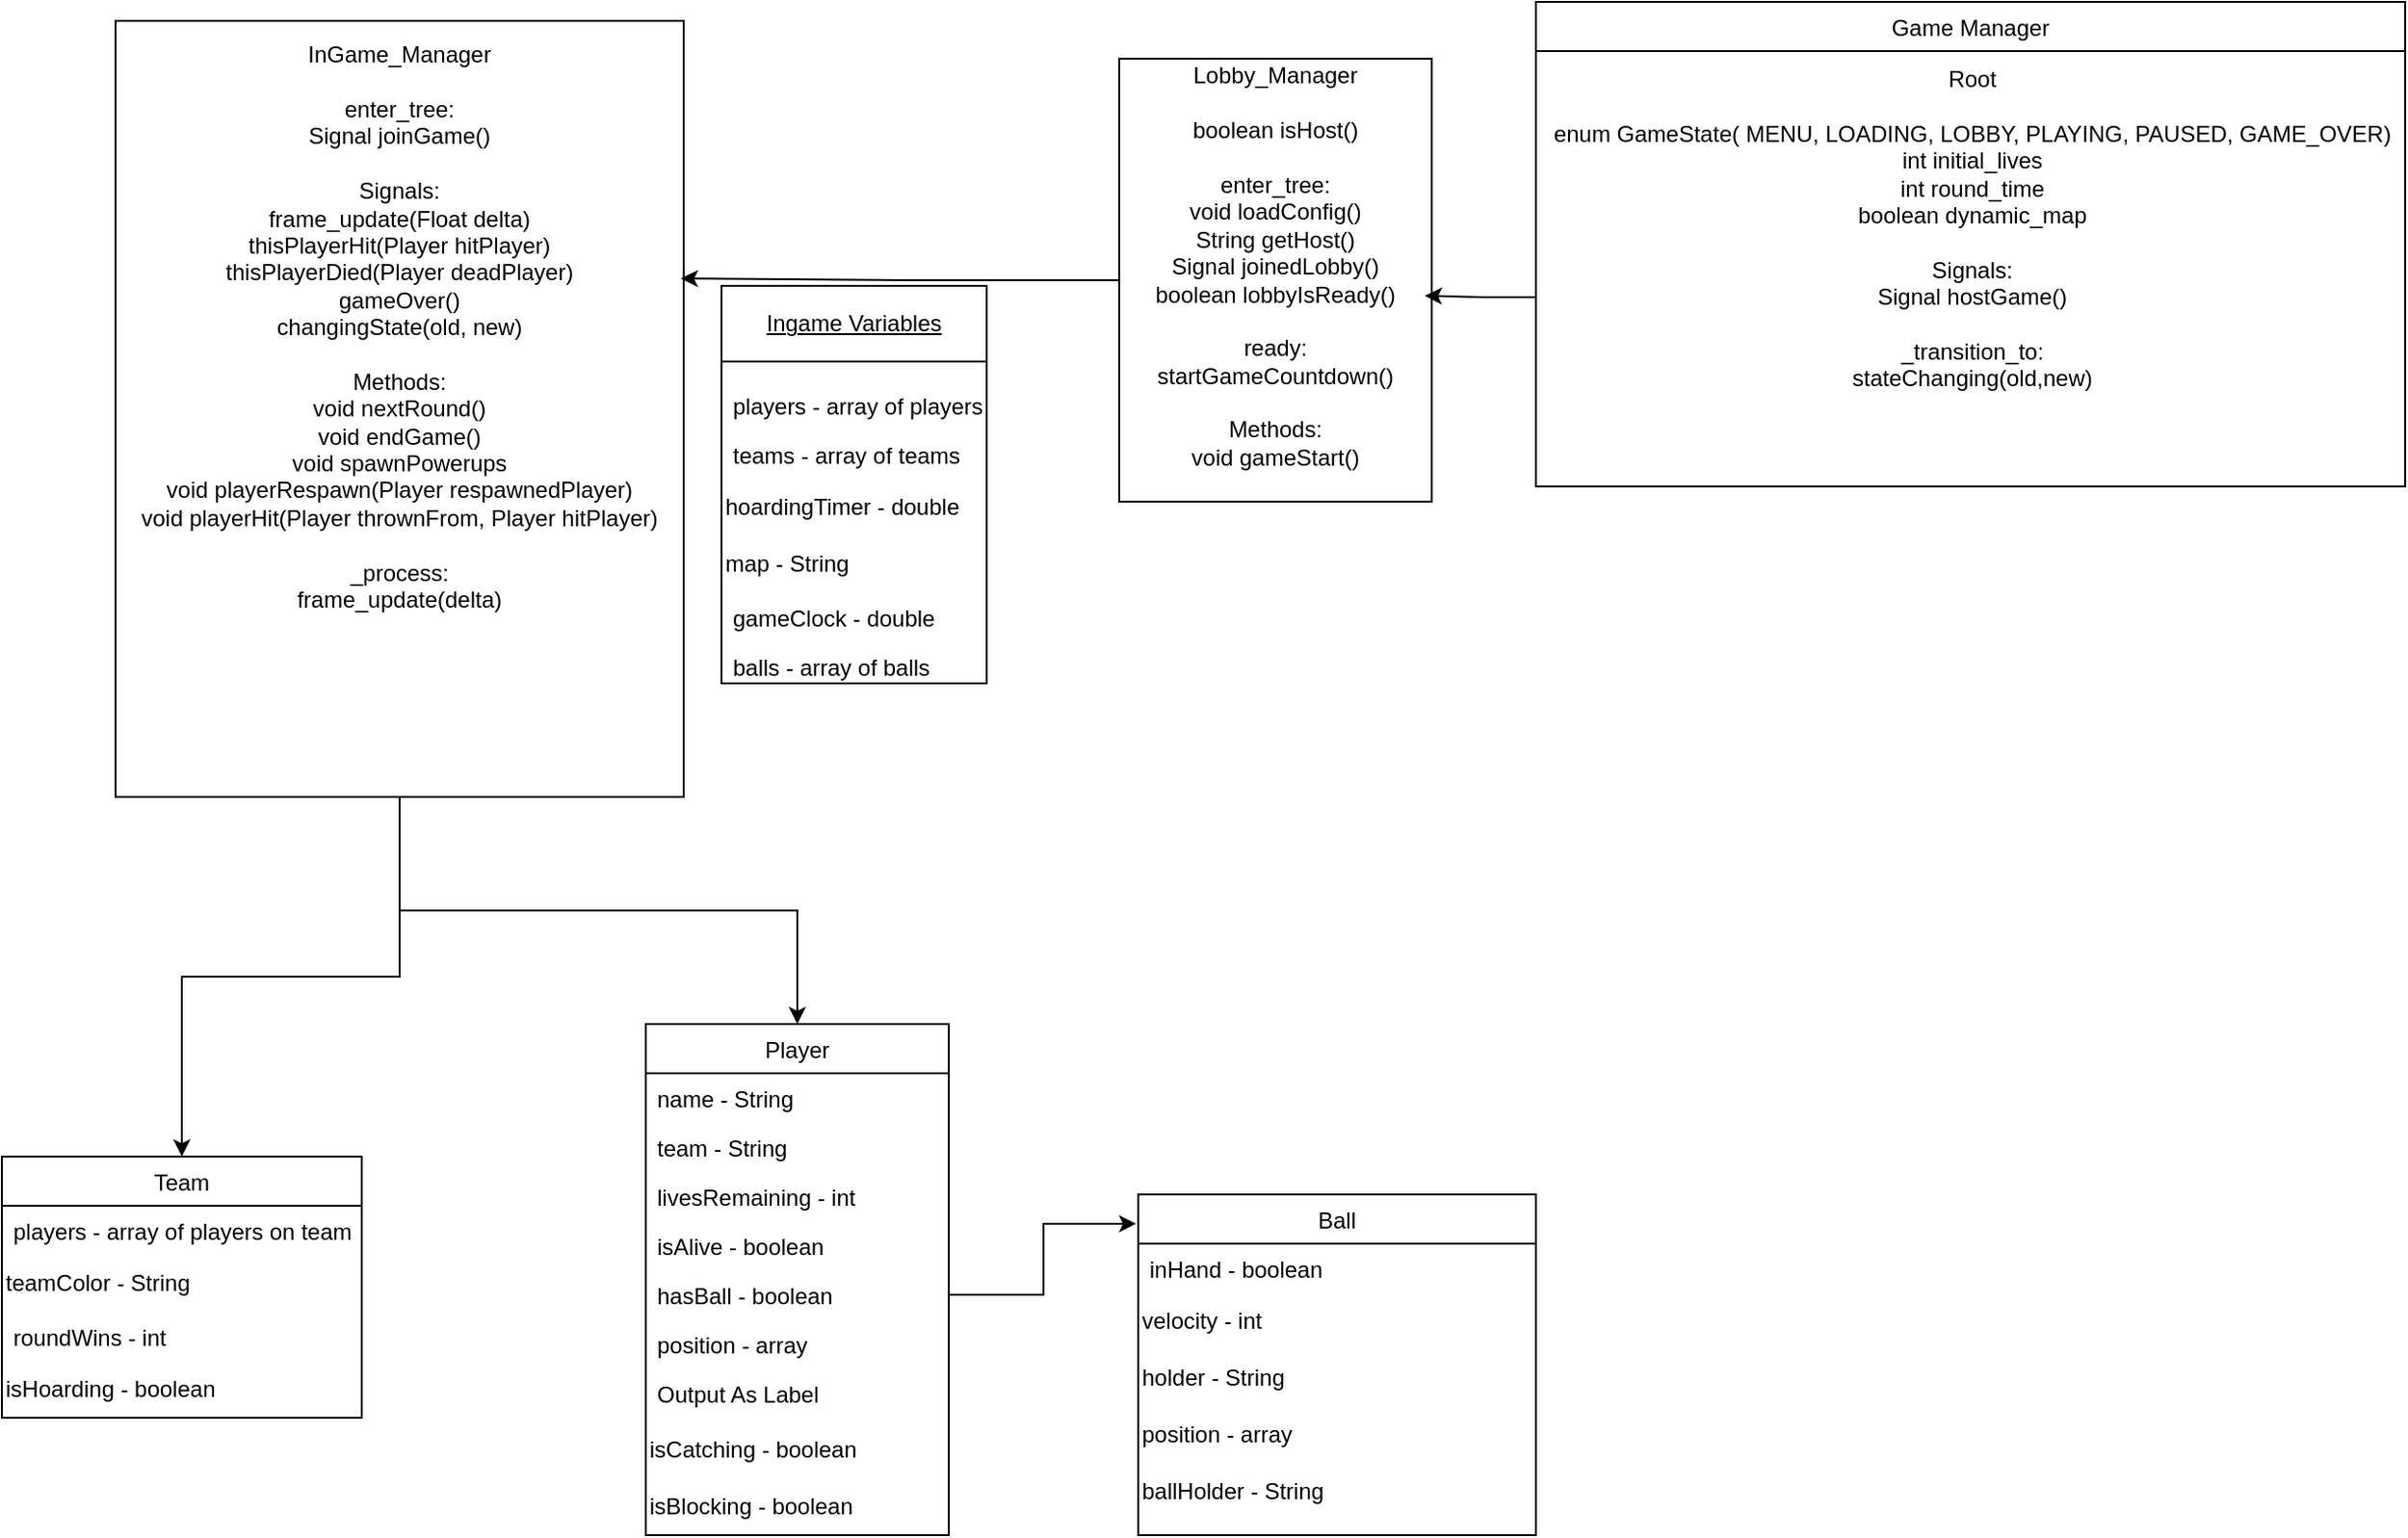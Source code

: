 <mxfile version="26.2.15">
  <diagram name="Page-1" id="M_Y4kFdK0ADaN4uk8ZYc">
    <mxGraphModel grid="1" page="1" gridSize="10" guides="1" tooltips="1" connect="1" arrows="1" fold="1" pageScale="1" pageWidth="850" pageHeight="1100" math="0" shadow="0">
      <root>
        <mxCell id="0" />
        <mxCell id="1" parent="0" />
        <mxCell id="zeTLBAkeRii70YBlECgq-12" value="" style="rounded=0;whiteSpace=wrap;html=1;" vertex="1" parent="1">
          <mxGeometry x="430" y="220" width="140" height="210" as="geometry" />
        </mxCell>
        <mxCell id="QXlVbermSVx9Y-oyNmHt-1" value="Game Manager" style="swimlane;fontStyle=0;align=center;verticalAlign=top;childLayout=stackLayout;horizontal=1;startSize=26;horizontalStack=0;resizeParent=1;resizeLast=0;collapsible=1;marginBottom=0;rounded=0;shadow=0;strokeWidth=1;" vertex="1" parent="1">
          <mxGeometry x="860" y="70" width="459" height="256" as="geometry">
            <mxRectangle x="230" y="140" width="160" height="26" as="alternateBounds" />
          </mxGeometry>
        </mxCell>
        <mxCell id="QXlVbermSVx9Y-oyNmHt-35" value="Root" style="text;html=1;align=center;verticalAlign=middle;resizable=0;points=[];autosize=1;strokeColor=none;fillColor=none;" vertex="1" parent="QXlVbermSVx9Y-oyNmHt-1">
          <mxGeometry y="26" width="459" height="30" as="geometry" />
        </mxCell>
        <mxCell id="QXlVbermSVx9Y-oyNmHt-36" value="&lt;div&gt;enum GameState( MENU, LOADING, LOBBY, PLAYING, PAUSED, GAME_OVER)&lt;/div&gt;&lt;div&gt;int initial_lives&lt;/div&gt;&lt;div&gt;int round_time&lt;/div&gt;&lt;div&gt;boolean dynamic_map&lt;/div&gt;&lt;div&gt;&lt;br&gt;&lt;/div&gt;&lt;div&gt;Signals:&lt;/div&gt;&lt;div&gt;Signal hostGame()&lt;/div&gt;&lt;div&gt;&lt;br&gt;&lt;/div&gt;&lt;div&gt;_transition_to:&lt;/div&gt;&lt;div&gt;stateChanging(old,new)&lt;/div&gt;&lt;div&gt;&lt;br&gt;&lt;/div&gt;&lt;div&gt;&lt;br&gt;&lt;/div&gt;&lt;div&gt;&lt;br&gt;&lt;/div&gt;" style="text;html=1;align=center;verticalAlign=middle;resizable=0;points=[];autosize=1;strokeColor=none;fillColor=none;" vertex="1" parent="QXlVbermSVx9Y-oyNmHt-1">
          <mxGeometry y="56" width="459" height="200" as="geometry" />
        </mxCell>
        <mxCell id="QXlVbermSVx9Y-oyNmHt-8" value="Team" style="swimlane;fontStyle=0;align=center;verticalAlign=top;childLayout=stackLayout;horizontal=1;startSize=26;horizontalStack=0;resizeParent=1;resizeLast=0;collapsible=1;marginBottom=0;rounded=0;shadow=0;strokeWidth=1;" vertex="1" parent="1">
          <mxGeometry x="50" y="680" width="190" height="138" as="geometry">
            <mxRectangle x="130" y="380" width="160" height="26" as="alternateBounds" />
          </mxGeometry>
        </mxCell>
        <mxCell id="QXlVbermSVx9Y-oyNmHt-9" value="players - array of players on team" style="text;align=left;verticalAlign=top;spacingLeft=4;spacingRight=4;overflow=hidden;rotatable=0;points=[[0,0.5],[1,0.5]];portConstraint=eastwest;" vertex="1" parent="QXlVbermSVx9Y-oyNmHt-8">
          <mxGeometry y="26" width="190" height="26" as="geometry" />
        </mxCell>
        <mxCell id="QXlVbermSVx9Y-oyNmHt-10" value="teamColor - String" style="text;html=1;align=left;verticalAlign=middle;whiteSpace=wrap;rounded=0;" vertex="1" parent="QXlVbermSVx9Y-oyNmHt-8">
          <mxGeometry y="52" width="190" height="30" as="geometry" />
        </mxCell>
        <mxCell id="QXlVbermSVx9Y-oyNmHt-11" value="roundWins - int" style="text;align=left;verticalAlign=top;spacingLeft=4;spacingRight=4;overflow=hidden;rotatable=0;points=[[0,0.5],[1,0.5]];portConstraint=eastwest;rounded=0;shadow=0;html=0;" vertex="1" parent="QXlVbermSVx9Y-oyNmHt-8">
          <mxGeometry y="82" width="190" height="26" as="geometry" />
        </mxCell>
        <mxCell id="QXlVbermSVx9Y-oyNmHt-12" value="isHoarding - boolean" style="text;html=1;align=left;verticalAlign=middle;whiteSpace=wrap;rounded=0;" vertex="1" parent="QXlVbermSVx9Y-oyNmHt-8">
          <mxGeometry y="108" width="190" height="30" as="geometry" />
        </mxCell>
        <mxCell id="QXlVbermSVx9Y-oyNmHt-13" value="Ball" style="swimlane;fontStyle=0;align=center;verticalAlign=top;childLayout=stackLayout;horizontal=1;startSize=26;horizontalStack=0;resizeParent=1;resizeLast=0;collapsible=1;marginBottom=0;rounded=0;shadow=0;strokeWidth=1;" vertex="1" parent="1">
          <mxGeometry x="650" y="700" width="210" height="180" as="geometry">
            <mxRectangle x="340" y="380" width="170" height="26" as="alternateBounds" />
          </mxGeometry>
        </mxCell>
        <mxCell id="QXlVbermSVx9Y-oyNmHt-14" value="inHand - boolean" style="text;align=left;verticalAlign=top;spacingLeft=4;spacingRight=4;overflow=hidden;rotatable=0;points=[[0,0.5],[1,0.5]];portConstraint=eastwest;" vertex="1" parent="QXlVbermSVx9Y-oyNmHt-13">
          <mxGeometry y="26" width="210" height="26" as="geometry" />
        </mxCell>
        <mxCell id="QXlVbermSVx9Y-oyNmHt-15" value="velocity - int" style="text;html=1;align=left;verticalAlign=middle;whiteSpace=wrap;rounded=0;" vertex="1" parent="QXlVbermSVx9Y-oyNmHt-13">
          <mxGeometry y="52" width="210" height="30" as="geometry" />
        </mxCell>
        <mxCell id="QXlVbermSVx9Y-oyNmHt-16" value="holder - String" style="text;html=1;align=left;verticalAlign=middle;whiteSpace=wrap;rounded=0;" vertex="1" parent="QXlVbermSVx9Y-oyNmHt-13">
          <mxGeometry y="82" width="210" height="30" as="geometry" />
        </mxCell>
        <mxCell id="QXlVbermSVx9Y-oyNmHt-17" value="position - array" style="text;html=1;align=left;verticalAlign=middle;whiteSpace=wrap;rounded=0;" vertex="1" parent="QXlVbermSVx9Y-oyNmHt-13">
          <mxGeometry y="112" width="210" height="30" as="geometry" />
        </mxCell>
        <mxCell id="QXlVbermSVx9Y-oyNmHt-18" value="ballHolder - String" style="text;html=1;align=left;verticalAlign=middle;whiteSpace=wrap;rounded=0;" vertex="1" parent="QXlVbermSVx9Y-oyNmHt-13">
          <mxGeometry y="142" width="210" height="30" as="geometry" />
        </mxCell>
        <mxCell id="QXlVbermSVx9Y-oyNmHt-19" value="Player" style="swimlane;fontStyle=0;align=center;verticalAlign=top;childLayout=stackLayout;horizontal=1;startSize=26;horizontalStack=0;resizeParent=1;resizeLast=0;collapsible=1;marginBottom=0;rounded=0;shadow=0;strokeWidth=1;" vertex="1" parent="1">
          <mxGeometry x="390" y="610" width="160" height="270" as="geometry">
            <mxRectangle x="550" y="140" width="160" height="26" as="alternateBounds" />
          </mxGeometry>
        </mxCell>
        <mxCell id="QXlVbermSVx9Y-oyNmHt-20" value="name - String" style="text;align=left;verticalAlign=top;spacingLeft=4;spacingRight=4;overflow=hidden;rotatable=0;points=[[0,0.5],[1,0.5]];portConstraint=eastwest;" vertex="1" parent="QXlVbermSVx9Y-oyNmHt-19">
          <mxGeometry y="26" width="160" height="26" as="geometry" />
        </mxCell>
        <mxCell id="QXlVbermSVx9Y-oyNmHt-21" value="team - String" style="text;align=left;verticalAlign=top;spacingLeft=4;spacingRight=4;overflow=hidden;rotatable=0;points=[[0,0.5],[1,0.5]];portConstraint=eastwest;rounded=0;shadow=0;html=0;" vertex="1" parent="QXlVbermSVx9Y-oyNmHt-19">
          <mxGeometry y="52" width="160" height="26" as="geometry" />
        </mxCell>
        <mxCell id="QXlVbermSVx9Y-oyNmHt-22" value="livesRemaining - int" style="text;align=left;verticalAlign=top;spacingLeft=4;spacingRight=4;overflow=hidden;rotatable=0;points=[[0,0.5],[1,0.5]];portConstraint=eastwest;rounded=0;shadow=0;html=0;" vertex="1" parent="QXlVbermSVx9Y-oyNmHt-19">
          <mxGeometry y="78" width="160" height="26" as="geometry" />
        </mxCell>
        <mxCell id="QXlVbermSVx9Y-oyNmHt-23" value="isAlive - boolean" style="text;align=left;verticalAlign=top;spacingLeft=4;spacingRight=4;overflow=hidden;rotatable=0;points=[[0,0.5],[1,0.5]];portConstraint=eastwest;rounded=0;shadow=0;html=0;" vertex="1" parent="QXlVbermSVx9Y-oyNmHt-19">
          <mxGeometry y="104" width="160" height="26" as="geometry" />
        </mxCell>
        <mxCell id="QXlVbermSVx9Y-oyNmHt-24" value="hasBall - boolean" style="text;align=left;verticalAlign=top;spacingLeft=4;spacingRight=4;overflow=hidden;rotatable=0;points=[[0,0.5],[1,0.5]];portConstraint=eastwest;rounded=0;shadow=0;html=0;" vertex="1" parent="QXlVbermSVx9Y-oyNmHt-19">
          <mxGeometry y="130" width="160" height="26" as="geometry" />
        </mxCell>
        <mxCell id="QXlVbermSVx9Y-oyNmHt-25" value="position - array" style="text;align=left;verticalAlign=top;spacingLeft=4;spacingRight=4;overflow=hidden;rotatable=0;points=[[0,0.5],[1,0.5]];portConstraint=eastwest;" vertex="1" parent="QXlVbermSVx9Y-oyNmHt-19">
          <mxGeometry y="156" width="160" height="26" as="geometry" />
        </mxCell>
        <mxCell id="QXlVbermSVx9Y-oyNmHt-26" value="Output As Label" style="text;align=left;verticalAlign=top;spacingLeft=4;spacingRight=4;overflow=hidden;rotatable=0;points=[[0,0.5],[1,0.5]];portConstraint=eastwest;" vertex="1" parent="QXlVbermSVx9Y-oyNmHt-19">
          <mxGeometry y="182" width="160" height="28" as="geometry" />
        </mxCell>
        <mxCell id="QXlVbermSVx9Y-oyNmHt-27" value="isCatching - boolean" style="text;html=1;align=left;verticalAlign=middle;whiteSpace=wrap;rounded=0;" vertex="1" parent="QXlVbermSVx9Y-oyNmHt-19">
          <mxGeometry y="210" width="160" height="30" as="geometry" />
        </mxCell>
        <mxCell id="QXlVbermSVx9Y-oyNmHt-28" value="isBlocking - boolean" style="text;html=1;align=left;verticalAlign=middle;whiteSpace=wrap;rounded=0;" vertex="1" parent="QXlVbermSVx9Y-oyNmHt-19">
          <mxGeometry y="240" width="160" height="30" as="geometry" />
        </mxCell>
        <mxCell id="QXlVbermSVx9Y-oyNmHt-34" style="edgeStyle=orthogonalEdgeStyle;rounded=0;orthogonalLoop=1;jettySize=auto;html=1;entryX=-0.005;entryY=0.086;entryDx=0;entryDy=0;entryPerimeter=0;" edge="1" parent="1" source="QXlVbermSVx9Y-oyNmHt-24" target="QXlVbermSVx9Y-oyNmHt-13">
          <mxGeometry relative="1" as="geometry" />
        </mxCell>
        <mxCell id="zeTLBAkeRii70YBlECgq-14" style="edgeStyle=orthogonalEdgeStyle;rounded=0;orthogonalLoop=1;jettySize=auto;html=1;exitX=0.5;exitY=1;exitDx=0;exitDy=0;entryX=0.5;entryY=0;entryDx=0;entryDy=0;" edge="1" parent="1" source="V_f3XZbmr2N5F96uXPRa-3" target="QXlVbermSVx9Y-oyNmHt-8">
          <mxGeometry relative="1" as="geometry" />
        </mxCell>
        <mxCell id="zeTLBAkeRii70YBlECgq-15" style="edgeStyle=orthogonalEdgeStyle;rounded=0;orthogonalLoop=1;jettySize=auto;html=1;entryX=0.5;entryY=0;entryDx=0;entryDy=0;" edge="1" parent="1" source="V_f3XZbmr2N5F96uXPRa-3" target="QXlVbermSVx9Y-oyNmHt-19">
          <mxGeometry relative="1" as="geometry" />
        </mxCell>
        <mxCell id="V_f3XZbmr2N5F96uXPRa-3" value="&lt;div&gt;InGame_Manager&lt;/div&gt;&lt;div&gt;&lt;br&gt;&lt;/div&gt;&lt;div&gt;enter_tree:&lt;br&gt;Signal joinGame()&lt;/div&gt;&lt;div&gt;&lt;br&gt;&lt;/div&gt;&lt;div&gt;Signals:&lt;/div&gt;&lt;div&gt;frame_update(Float delta)&lt;/div&gt;&lt;div&gt;thisPlayerHit(Player hitPlayer)&lt;/div&gt;&lt;div&gt;thisPlayerDied(Player deadPlayer)&lt;/div&gt;&lt;div&gt;gameOver()&lt;/div&gt;&lt;div&gt;changingState(old, new)&lt;/div&gt;&lt;div&gt;&lt;br&gt;&lt;/div&gt;&lt;div&gt;Methods:&lt;/div&gt;&lt;div&gt;void nextRound()&lt;/div&gt;&lt;div&gt;void endGame()&lt;/div&gt;&lt;div&gt;void spawnPowerups&lt;/div&gt;&lt;div&gt;void playerRespawn(Player respawnedPlayer)&lt;/div&gt;&lt;div&gt;void playerHit(Player thrownFrom, Player hitPlayer)&lt;/div&gt;&lt;div&gt;&lt;br&gt;&lt;/div&gt;&lt;div&gt;_process:&lt;/div&gt;&lt;div&gt;frame_update(delta)&lt;/div&gt;&lt;div&gt;&lt;br&gt;&lt;/div&gt;&lt;div&gt;&lt;br&gt;&lt;/div&gt;&lt;div&gt;&lt;br&gt;&lt;/div&gt;&lt;div&gt;&lt;br&gt;&lt;/div&gt;&lt;div&gt;&lt;br&gt;&lt;/div&gt;&lt;div&gt;&lt;br&gt;&lt;/div&gt;" style="rounded=0;whiteSpace=wrap;html=1;" vertex="1" parent="1">
          <mxGeometry x="110" y="80" width="300" height="410" as="geometry" />
        </mxCell>
        <mxCell id="V_f3XZbmr2N5F96uXPRa-1" value="&lt;div&gt;Lobby_Manager&lt;/div&gt;&lt;div&gt;&lt;br&gt;&lt;/div&gt;&lt;div&gt;boolean isHost()&lt;/div&gt;&lt;div&gt;&lt;br&gt;&lt;/div&gt;&lt;div&gt;enter_tree:&lt;/div&gt;&lt;div&gt;void loadConfig()&lt;/div&gt;&lt;div&gt;String getHost()&lt;/div&gt;&lt;div&gt;Signal joinedLobby()&lt;/div&gt;&lt;div&gt;boolean lobbyIsReady()&lt;/div&gt;&lt;div&gt;&lt;br&gt;&lt;/div&gt;&lt;div&gt;ready:&lt;br&gt;startGameCountdown()&lt;/div&gt;&lt;div&gt;&lt;br&gt;&lt;/div&gt;&lt;div&gt;Methods:&lt;br&gt;void gameStart()&lt;/div&gt;&lt;div&gt;&lt;br&gt;&lt;/div&gt;" style="rounded=0;whiteSpace=wrap;html=1;" vertex="1" parent="1">
          <mxGeometry x="640" y="100" width="165" height="234" as="geometry" />
        </mxCell>
        <mxCell id="zeTLBAkeRii70YBlECgq-5" value="&lt;u&gt;Ingame Variables&lt;/u&gt;" style="rounded=0;whiteSpace=wrap;html=1;" vertex="1" parent="1">
          <mxGeometry x="430" y="220" width="140" height="40" as="geometry" />
        </mxCell>
        <mxCell id="zeTLBAkeRii70YBlECgq-6" value="players - array of players" style="text;align=left;verticalAlign=top;spacingLeft=4;spacingRight=4;overflow=hidden;rotatable=0;points=[[0,0.5],[1,0.5]];portConstraint=eastwest;" vertex="1" parent="1">
          <mxGeometry x="430" y="270" width="160" height="26" as="geometry" />
        </mxCell>
        <mxCell id="zeTLBAkeRii70YBlECgq-7" value="teams - array of teams" style="text;align=left;verticalAlign=top;spacingLeft=4;spacingRight=4;overflow=hidden;rotatable=0;points=[[0,0.5],[1,0.5]];portConstraint=eastwest;rounded=0;shadow=0;html=0;" vertex="1" parent="1">
          <mxGeometry x="430" y="296" width="160" height="26" as="geometry" />
        </mxCell>
        <mxCell id="zeTLBAkeRii70YBlECgq-8" value="balls - array of balls" style="text;align=left;verticalAlign=top;spacingLeft=4;spacingRight=4;overflow=hidden;rotatable=0;points=[[0,0.5],[1,0.5]];portConstraint=eastwest;" vertex="1" parent="1">
          <mxGeometry x="430" y="408" width="160" height="26" as="geometry" />
        </mxCell>
        <mxCell id="zeTLBAkeRii70YBlECgq-9" value="gameClock - double" style="text;align=left;verticalAlign=top;spacingLeft=4;spacingRight=4;overflow=hidden;rotatable=0;points=[[0,0.5],[1,0.5]];portConstraint=eastwest;rounded=0;shadow=0;html=0;" vertex="1" parent="1">
          <mxGeometry x="430" y="382" width="160" height="26" as="geometry" />
        </mxCell>
        <mxCell id="zeTLBAkeRii70YBlECgq-10" value="map - String" style="text;html=1;align=left;verticalAlign=middle;whiteSpace=wrap;rounded=0;" vertex="1" parent="1">
          <mxGeometry x="430" y="352" width="160" height="30" as="geometry" />
        </mxCell>
        <mxCell id="zeTLBAkeRii70YBlECgq-11" value="hoardingTimer - double" style="text;html=1;align=left;verticalAlign=middle;whiteSpace=wrap;rounded=0;" vertex="1" parent="1">
          <mxGeometry x="430" y="322" width="160" height="30" as="geometry" />
        </mxCell>
        <mxCell id="zeTLBAkeRii70YBlECgq-16" style="edgeStyle=orthogonalEdgeStyle;rounded=0;orthogonalLoop=1;jettySize=auto;html=1;entryX=0.995;entryY=0.332;entryDx=0;entryDy=0;entryPerimeter=0;" edge="1" parent="1" source="V_f3XZbmr2N5F96uXPRa-1" target="V_f3XZbmr2N5F96uXPRa-3">
          <mxGeometry relative="1" as="geometry" />
        </mxCell>
        <mxCell id="zeTLBAkeRii70YBlECgq-17" style="edgeStyle=orthogonalEdgeStyle;rounded=0;orthogonalLoop=1;jettySize=auto;html=1;entryX=0.978;entryY=0.535;entryDx=0;entryDy=0;entryPerimeter=0;" edge="1" parent="1" source="QXlVbermSVx9Y-oyNmHt-36" target="V_f3XZbmr2N5F96uXPRa-1">
          <mxGeometry relative="1" as="geometry" />
        </mxCell>
      </root>
    </mxGraphModel>
  </diagram>
</mxfile>
